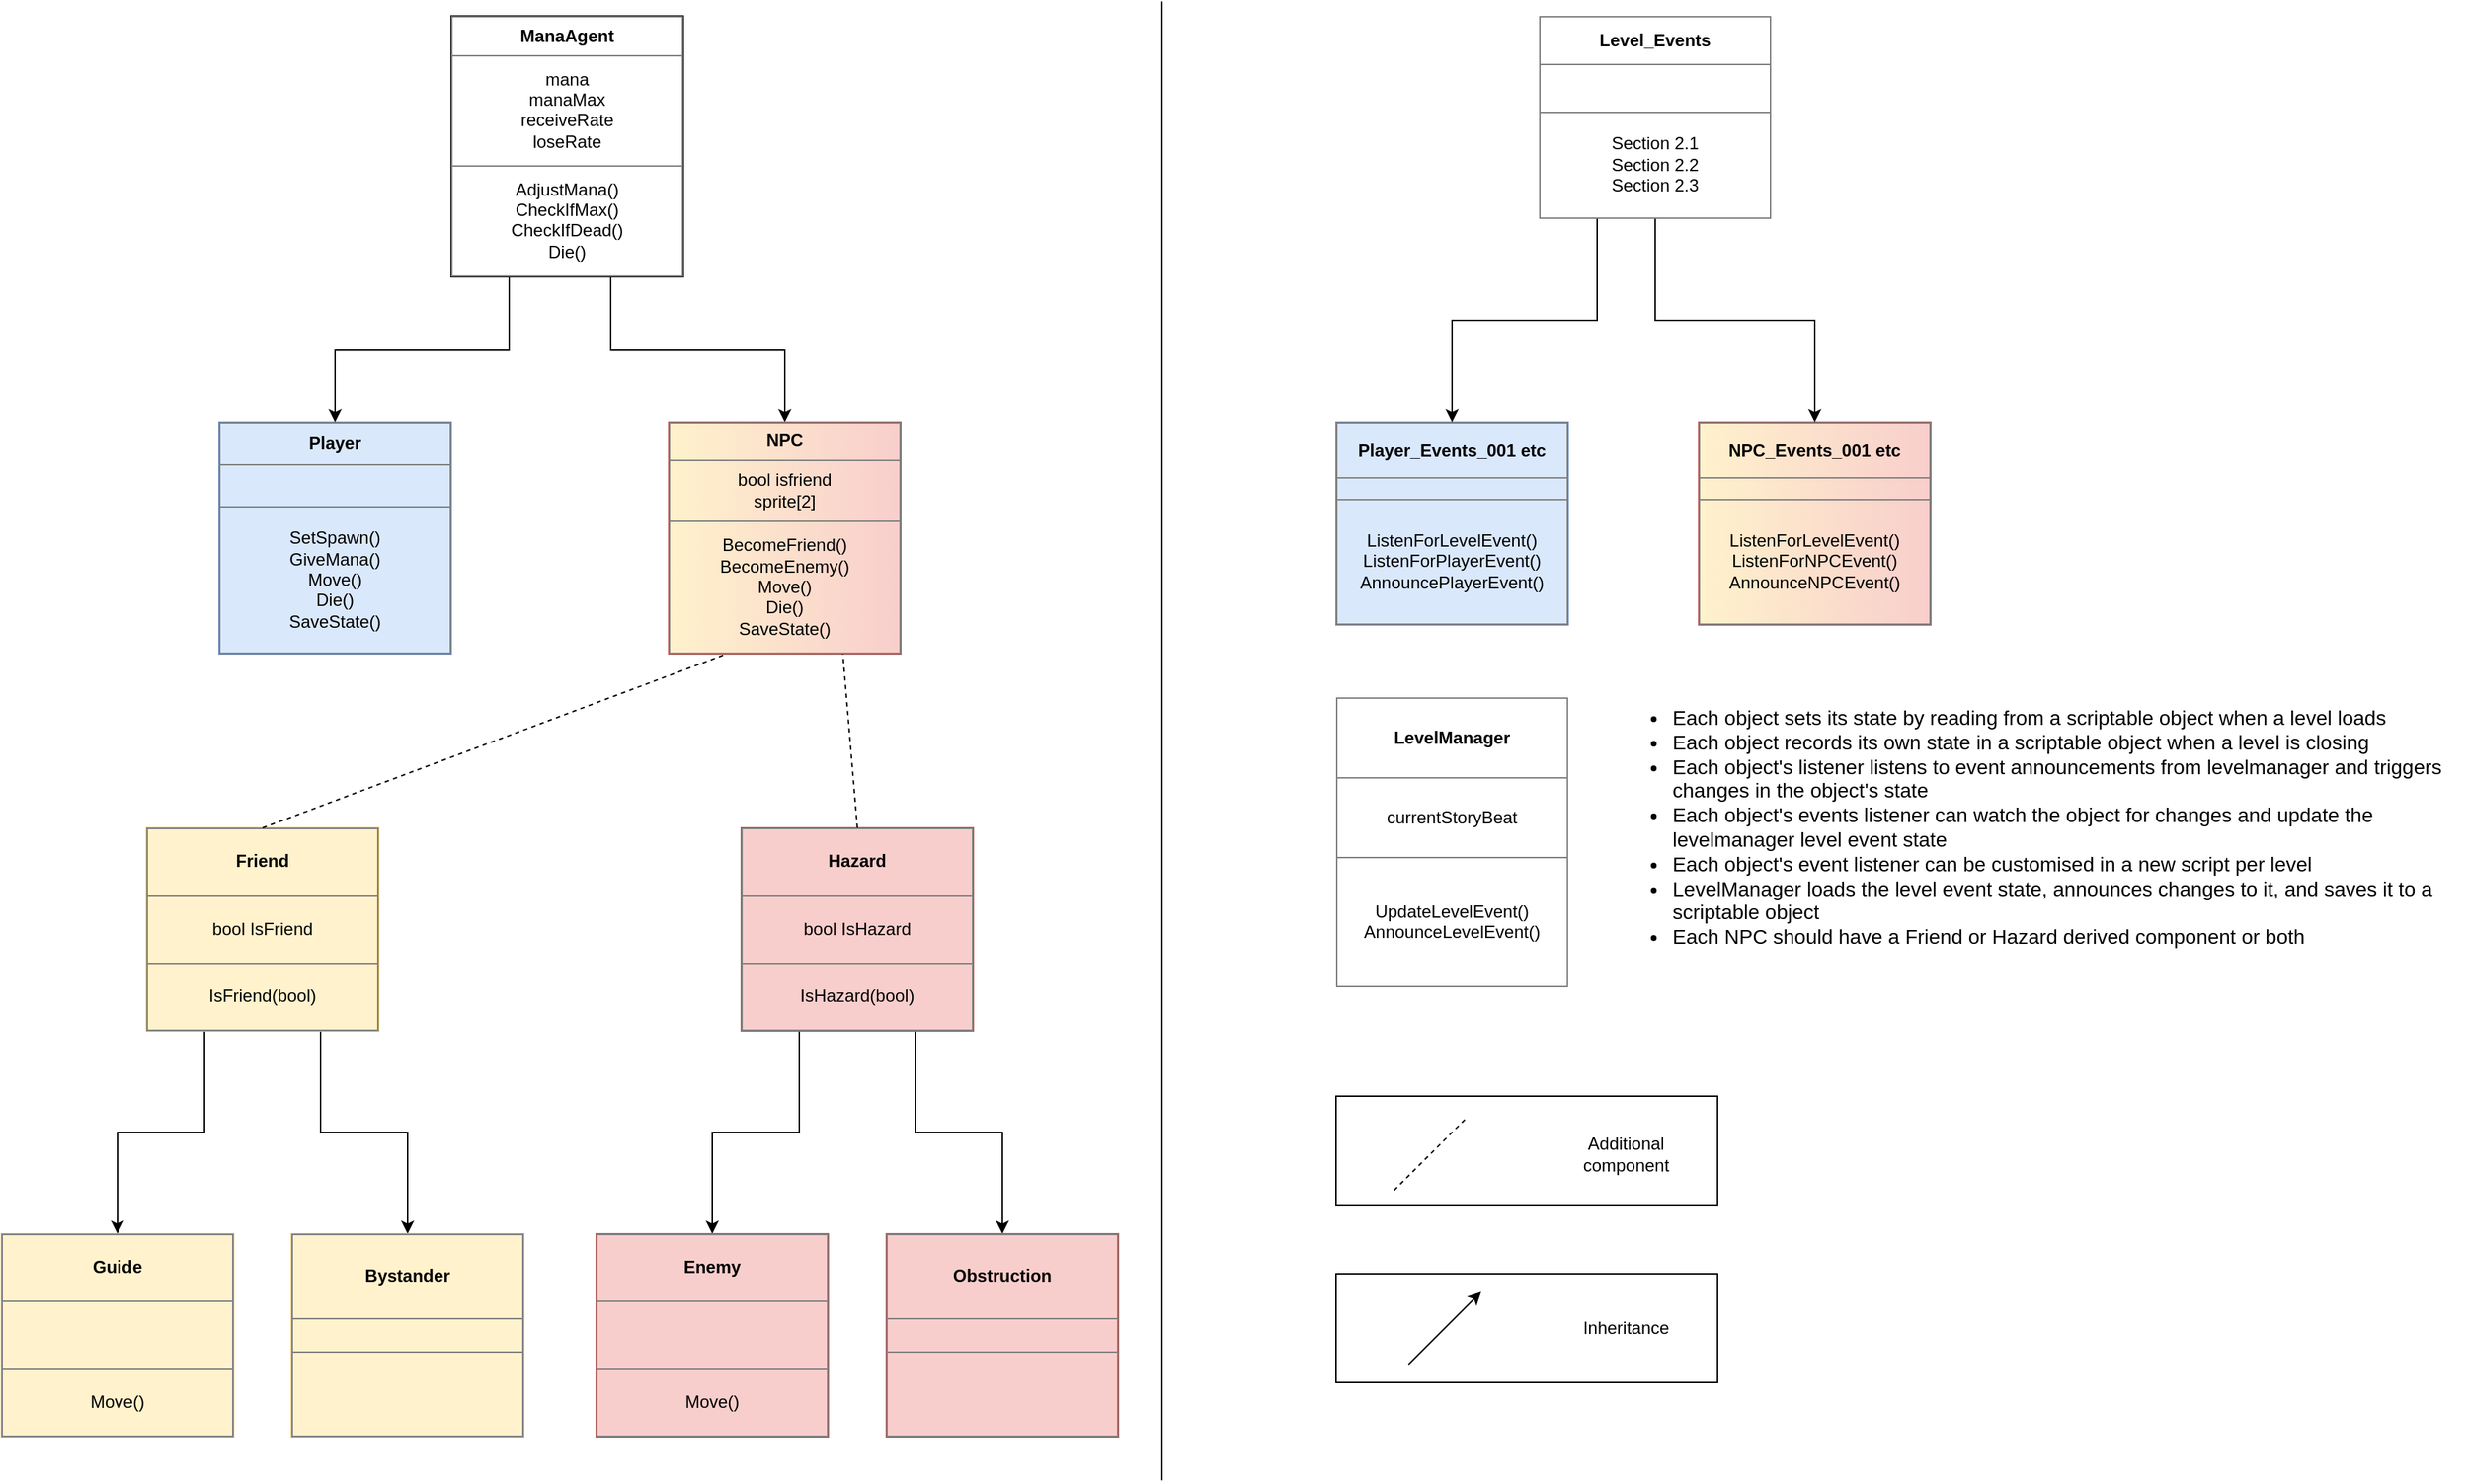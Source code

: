 <mxfile version="16.5.1" type="device"><diagram id="C5RBs43oDa-KdzZeNtuy" name="Page-1"><mxGraphModel dx="2760" dy="2807" grid="1" gridSize="10" guides="1" tooltips="1" connect="1" arrows="1" fold="1" page="1" pageScale="1" pageWidth="827" pageHeight="1169" math="0" shadow="0"><root><mxCell id="WIyWlLk6GJQsqaUBKTNV-0"/><mxCell id="WIyWlLk6GJQsqaUBKTNV-1" parent="WIyWlLk6GJQsqaUBKTNV-0"/><mxCell id="e1bQTVTde_CiJut2HvRM-0" value="" style="edgeStyle=orthogonalEdgeStyle;rounded=0;orthogonalLoop=1;jettySize=auto;html=1;" parent="WIyWlLk6GJQsqaUBKTNV-1" source="JJqGKtvAQQaqq_MDA1x1-11" target="JJqGKtvAQQaqq_MDA1x1-13" edge="1"><mxGeometry relative="1" as="geometry"><Array as="points"><mxPoint x="360" y="230"/><mxPoint x="480" y="230"/></Array></mxGeometry></mxCell><mxCell id="JJqGKtvAQQaqq_MDA1x1-11" value="&lt;table border=&quot;1&quot; width=&quot;100%&quot; cellpadding=&quot;4&quot; style=&quot;width: 100% ; height: 100% ; border-collapse: collapse&quot;&gt;&lt;tbody&gt;&lt;tr&gt;&lt;th align=&quot;center&quot;&gt;ManaAgent&lt;/th&gt;&lt;/tr&gt;&lt;tr&gt;&lt;td align=&quot;center&quot;&gt;mana&lt;br&gt;manaMax&lt;br&gt;receiveRate&lt;br&gt;loseRate&lt;/td&gt;&lt;/tr&gt;&lt;tr&gt;&lt;td align=&quot;center&quot;&gt;AdjustMana()&lt;br&gt;CheckIfMax()&lt;br&gt;CheckIfDead()&lt;br&gt;Die()&lt;/td&gt;&lt;/tr&gt;&lt;/tbody&gt;&lt;/table&gt;" style="text;html=1;strokeColor=default;fillColor=none;overflow=fill;" parent="WIyWlLk6GJQsqaUBKTNV-1" vertex="1"><mxGeometry x="250" width="160" height="180" as="geometry"/></mxCell><mxCell id="JJqGKtvAQQaqq_MDA1x1-12" value="&lt;table border=&quot;1&quot; width=&quot;100%&quot; cellpadding=&quot;4&quot; style=&quot;width: 100% ; height: 100% ; border-collapse: collapse&quot;&gt;&lt;tbody&gt;&lt;tr&gt;&lt;th align=&quot;center&quot;&gt;Player&lt;/th&gt;&lt;/tr&gt;&lt;tr&gt;&lt;td align=&quot;center&quot;&gt;&lt;br&gt;&lt;/td&gt;&lt;/tr&gt;&lt;tr&gt;&lt;td align=&quot;center&quot;&gt;SetSpawn()&lt;br&gt;GiveMana()&lt;br&gt;Move()&lt;br&gt;Die()&lt;br&gt;SaveState()&lt;/td&gt;&lt;/tr&gt;&lt;/tbody&gt;&lt;/table&gt;" style="text;html=1;strokeColor=#6c8ebf;fillColor=#dae8fc;overflow=fill;" parent="WIyWlLk6GJQsqaUBKTNV-1" vertex="1"><mxGeometry x="90" y="280" width="160" height="160" as="geometry"/></mxCell><mxCell id="JJqGKtvAQQaqq_MDA1x1-13" value="&lt;table border=&quot;1&quot; width=&quot;100%&quot; cellpadding=&quot;4&quot; style=&quot;width: 100% ; height: 100% ; border-collapse: collapse&quot;&gt;&lt;tbody&gt;&lt;tr&gt;&lt;th align=&quot;center&quot;&gt;NPC&lt;/th&gt;&lt;/tr&gt;&lt;tr&gt;&lt;td align=&quot;center&quot;&gt;bool isfriend&lt;br&gt;sprite[2]&lt;/td&gt;&lt;/tr&gt;&lt;tr&gt;&lt;td align=&quot;center&quot;&gt;BecomeFriend()&lt;br&gt;BecomeEnemy()&lt;br&gt;Move()&lt;br&gt;Die()&lt;br&gt;SaveState()&lt;br&gt;&lt;/td&gt;&lt;/tr&gt;&lt;/tbody&gt;&lt;/table&gt;" style="text;html=1;strokeColor=#b85450;fillColor=#f8cecc;overflow=fill;gradientColor=#fff2cc;gradientDirection=west;" parent="WIyWlLk6GJQsqaUBKTNV-1" vertex="1"><mxGeometry x="400" y="280" width="160" height="160" as="geometry"/></mxCell><mxCell id="JJqGKtvAQQaqq_MDA1x1-26" value="&lt;table border=&quot;1&quot; width=&quot;100%&quot; cellpadding=&quot;4&quot; style=&quot;width: 100% ; height: 100% ; border-collapse: collapse&quot;&gt;&lt;tbody&gt;&lt;tr&gt;&lt;th align=&quot;center&quot;&gt;LevelManager&lt;/th&gt;&lt;/tr&gt;&lt;tr&gt;&lt;td align=&quot;center&quot;&gt;currentStoryBeat&lt;/td&gt;&lt;/tr&gt;&lt;tr&gt;&lt;td align=&quot;center&quot;&gt;UpdateLevelEvent()&lt;br&gt;AnnounceLevelEvent()&lt;/td&gt;&lt;/tr&gt;&lt;/tbody&gt;&lt;/table&gt;" style="text;html=1;strokeColor=none;fillColor=none;overflow=fill;" parent="WIyWlLk6GJQsqaUBKTNV-1" vertex="1"><mxGeometry x="860" y="470" width="160" height="200" as="geometry"/></mxCell><mxCell id="V4jj6j15dvXGLBqiMgRI-0" value="&lt;table border=&quot;1&quot; width=&quot;100%&quot; cellpadding=&quot;4&quot; style=&quot;width: 100% ; height: 100% ; border-collapse: collapse&quot;&gt;&lt;tbody&gt;&lt;tr&gt;&lt;th align=&quot;center&quot;&gt;Player_Events_001 etc&lt;/th&gt;&lt;/tr&gt;&lt;tr&gt;&lt;td align=&quot;center&quot;&gt;&lt;/td&gt;&lt;/tr&gt;&lt;tr&gt;&lt;td align=&quot;center&quot;&gt;ListenForLevelEvent()&lt;br&gt;ListenForPlayerEvent()&lt;br&gt;AnnouncePlayerEvent()&lt;/td&gt;&lt;/tr&gt;&lt;/tbody&gt;&lt;/table&gt;" style="text;html=1;strokeColor=#6c8ebf;fillColor=#dae8fc;overflow=fill;" parent="WIyWlLk6GJQsqaUBKTNV-1" vertex="1"><mxGeometry x="860" y="280" width="160" height="140" as="geometry"/></mxCell><mxCell id="V4jj6j15dvXGLBqiMgRI-1" value="&lt;table border=&quot;1&quot; width=&quot;100%&quot; cellpadding=&quot;4&quot; style=&quot;width: 100% ; height: 100% ; border-collapse: collapse&quot;&gt;&lt;tbody&gt;&lt;tr&gt;&lt;th align=&quot;center&quot;&gt;NPC_Events_001 etc&lt;/th&gt;&lt;/tr&gt;&lt;tr&gt;&lt;td align=&quot;center&quot;&gt;&lt;/td&gt;&lt;/tr&gt;&lt;tr&gt;&lt;td align=&quot;center&quot;&gt;ListenForLevelEvent()&lt;br&gt;ListenForNPCEvent()&lt;br&gt;AnnounceNPCEvent()&lt;br&gt;&lt;/td&gt;&lt;/tr&gt;&lt;/tbody&gt;&lt;/table&gt;" style="text;html=1;strokeColor=#b85450;fillColor=#f8cecc;overflow=fill;gradientColor=#fff2cc;gradientDirection=west;" parent="WIyWlLk6GJQsqaUBKTNV-1" vertex="1"><mxGeometry x="1110" y="280" width="160" height="140" as="geometry"/></mxCell><mxCell id="V4jj6j15dvXGLBqiMgRI-5" value="&lt;ul style=&quot;font-size: 14px&quot;&gt;&lt;li style=&quot;font-size: 14px&quot;&gt;Each object sets its state by reading from a scriptable object when a level loads&lt;/li&gt;&lt;li style=&quot;font-size: 14px&quot;&gt;Each object records its own state in a scriptable object when a level is closing&lt;/li&gt;&lt;li style=&quot;font-size: 14px&quot;&gt;Each object's listener listens to event announcements from levelmanager and triggers changes in the object's state&lt;/li&gt;&lt;li&gt;Each object's events listener can watch the object for changes and update the levelmanager level event state&lt;/li&gt;&lt;li style=&quot;font-size: 14px&quot;&gt;&lt;span&gt;Each object's event listener can be customised in a new script per level&lt;/span&gt;&lt;br&gt;&lt;/li&gt;&lt;li style=&quot;font-size: 14px&quot;&gt;LevelManager loads the level event state, announces changes to it, and saves it to a scriptable object&lt;/li&gt;&lt;li style=&quot;font-size: 14px&quot;&gt;Each NPC should have a Friend or Hazard derived component or both&lt;/li&gt;&lt;/ul&gt;" style="text;html=1;strokeColor=none;fillColor=none;align=left;verticalAlign=top;whiteSpace=wrap;rounded=0;fontSize=14;" parent="WIyWlLk6GJQsqaUBKTNV-1" vertex="1"><mxGeometry x="1050" y="455" width="590" height="245" as="geometry"/></mxCell><mxCell id="V4jj6j15dvXGLBqiMgRI-6" value="" style="endArrow=none;html=1;rounded=0;" parent="WIyWlLk6GJQsqaUBKTNV-1" edge="1"><mxGeometry width="50" height="50" relative="1" as="geometry"><mxPoint x="740" y="-10" as="sourcePoint"/><mxPoint x="740" y="1010" as="targetPoint"/></mxGeometry></mxCell><mxCell id="e1bQTVTde_CiJut2HvRM-2" value="" style="edgeStyle=orthogonalEdgeStyle;rounded=0;orthogonalLoop=1;jettySize=auto;html=1;entryX=0.5;entryY=0;entryDx=0;entryDy=0;" parent="WIyWlLk6GJQsqaUBKTNV-1" target="JJqGKtvAQQaqq_MDA1x1-12" edge="1"><mxGeometry relative="1" as="geometry"><mxPoint x="290" y="180" as="sourcePoint"/><mxPoint x="290" y="280" as="targetPoint"/><Array as="points"><mxPoint x="290" y="230"/><mxPoint x="170" y="230"/></Array></mxGeometry></mxCell><mxCell id="e1bQTVTde_CiJut2HvRM-4" style="edgeStyle=orthogonalEdgeStyle;rounded=0;orthogonalLoop=1;jettySize=auto;html=1;exitX=0.5;exitY=1;exitDx=0;exitDy=0;entryX=0.5;entryY=0;entryDx=0;entryDy=0;" parent="WIyWlLk6GJQsqaUBKTNV-1" source="e1bQTVTde_CiJut2HvRM-3" target="V4jj6j15dvXGLBqiMgRI-1" edge="1"><mxGeometry relative="1" as="geometry"/></mxCell><mxCell id="e1bQTVTde_CiJut2HvRM-5" style="edgeStyle=orthogonalEdgeStyle;rounded=0;orthogonalLoop=1;jettySize=auto;html=1;exitX=0.25;exitY=1;exitDx=0;exitDy=0;entryX=0.5;entryY=0;entryDx=0;entryDy=0;" parent="WIyWlLk6GJQsqaUBKTNV-1" source="e1bQTVTde_CiJut2HvRM-3" target="V4jj6j15dvXGLBqiMgRI-0" edge="1"><mxGeometry relative="1" as="geometry"/></mxCell><mxCell id="e1bQTVTde_CiJut2HvRM-3" value="&lt;table border=&quot;1&quot; width=&quot;100%&quot; cellpadding=&quot;4&quot; style=&quot;width: 100% ; height: 100% ; border-collapse: collapse&quot;&gt;&lt;tbody&gt;&lt;tr&gt;&lt;th align=&quot;center&quot;&gt;&lt;b&gt;Level_Events&lt;/b&gt;&lt;/th&gt;&lt;/tr&gt;&lt;tr&gt;&lt;td align=&quot;center&quot;&gt;&lt;br&gt;&lt;/td&gt;&lt;/tr&gt;&lt;tr&gt;&lt;td align=&quot;center&quot;&gt;Section 2.1&lt;br&gt;Section 2.2&lt;br&gt;Section 2.3&lt;/td&gt;&lt;/tr&gt;&lt;/tbody&gt;&lt;/table&gt;" style="text;html=1;strokeColor=none;fillColor=none;overflow=fill;" parent="WIyWlLk6GJQsqaUBKTNV-1" vertex="1"><mxGeometry x="1000" width="160" height="140" as="geometry"/></mxCell><mxCell id="0u1ooYuGhQvfVJcM0j4L-2" value="" style="edgeStyle=orthogonalEdgeStyle;rounded=0;orthogonalLoop=1;jettySize=auto;html=1;" edge="1" parent="WIyWlLk6GJQsqaUBKTNV-1" source="0u1ooYuGhQvfVJcM0j4L-0" target="0u1ooYuGhQvfVJcM0j4L-1"><mxGeometry relative="1" as="geometry"><Array as="points"><mxPoint x="80" y="770"/><mxPoint x="20" y="770"/></Array></mxGeometry></mxCell><mxCell id="0u1ooYuGhQvfVJcM0j4L-4" value="" style="edgeStyle=orthogonalEdgeStyle;rounded=0;orthogonalLoop=1;jettySize=auto;html=1;" edge="1" parent="WIyWlLk6GJQsqaUBKTNV-1" source="0u1ooYuGhQvfVJcM0j4L-0" target="0u1ooYuGhQvfVJcM0j4L-3"><mxGeometry relative="1" as="geometry"><Array as="points"><mxPoint x="160" y="770"/><mxPoint x="220" y="770"/></Array></mxGeometry></mxCell><mxCell id="0u1ooYuGhQvfVJcM0j4L-0" value="&lt;table border=&quot;1&quot; width=&quot;100%&quot; cellpadding=&quot;4&quot; style=&quot;width: 100% ; height: 100% ; border-collapse: collapse&quot;&gt;&lt;tbody&gt;&lt;tr&gt;&lt;th align=&quot;center&quot;&gt;Friend&lt;/th&gt;&lt;/tr&gt;&lt;tr&gt;&lt;td align=&quot;center&quot;&gt;bool IsFriend&lt;/td&gt;&lt;/tr&gt;&lt;tr&gt;&lt;td align=&quot;center&quot;&gt;IsFriend(bool)&lt;/td&gt;&lt;/tr&gt;&lt;/tbody&gt;&lt;/table&gt;" style="text;html=1;strokeColor=#d6b656;fillColor=#fff2cc;overflow=fill;" vertex="1" parent="WIyWlLk6GJQsqaUBKTNV-1"><mxGeometry x="40" y="560" width="160" height="140" as="geometry"/></mxCell><mxCell id="0u1ooYuGhQvfVJcM0j4L-1" value="&lt;table border=&quot;1&quot; width=&quot;100%&quot; cellpadding=&quot;4&quot; style=&quot;width: 100% ; height: 100% ; border-collapse: collapse&quot;&gt;&lt;tbody&gt;&lt;tr&gt;&lt;th align=&quot;center&quot;&gt;Guide&lt;/th&gt;&lt;/tr&gt;&lt;tr&gt;&lt;td align=&quot;center&quot;&gt;&lt;br&gt;&lt;/td&gt;&lt;/tr&gt;&lt;tr&gt;&lt;td align=&quot;center&quot;&gt;Move()&lt;/td&gt;&lt;/tr&gt;&lt;/tbody&gt;&lt;/table&gt;" style="text;html=1;strokeColor=#d6b656;fillColor=#fff2cc;overflow=fill;" vertex="1" parent="WIyWlLk6GJQsqaUBKTNV-1"><mxGeometry x="-60" y="840" width="160" height="140" as="geometry"/></mxCell><mxCell id="0u1ooYuGhQvfVJcM0j4L-3" value="&lt;table border=&quot;1&quot; width=&quot;100%&quot; cellpadding=&quot;4&quot; style=&quot;width: 100% ; height: 100% ; border-collapse: collapse&quot;&gt;&lt;tbody&gt;&lt;tr&gt;&lt;th align=&quot;center&quot;&gt;Bystander&lt;/th&gt;&lt;/tr&gt;&lt;tr&gt;&lt;td align=&quot;center&quot;&gt;&lt;/td&gt;&lt;/tr&gt;&lt;tr&gt;&lt;td align=&quot;center&quot;&gt;&lt;br&gt;&lt;/td&gt;&lt;/tr&gt;&lt;/tbody&gt;&lt;/table&gt;" style="text;html=1;strokeColor=#d6b656;fillColor=#fff2cc;overflow=fill;" vertex="1" parent="WIyWlLk6GJQsqaUBKTNV-1"><mxGeometry x="140" y="840" width="160" height="140" as="geometry"/></mxCell><mxCell id="0u1ooYuGhQvfVJcM0j4L-5" value="" style="edgeStyle=orthogonalEdgeStyle;rounded=0;orthogonalLoop=1;jettySize=auto;html=1;" edge="1" parent="WIyWlLk6GJQsqaUBKTNV-1" source="0u1ooYuGhQvfVJcM0j4L-7" target="0u1ooYuGhQvfVJcM0j4L-8"><mxGeometry relative="1" as="geometry"><Array as="points"><mxPoint x="490" y="770"/><mxPoint x="430" y="770"/></Array></mxGeometry></mxCell><mxCell id="0u1ooYuGhQvfVJcM0j4L-6" value="" style="edgeStyle=orthogonalEdgeStyle;rounded=0;orthogonalLoop=1;jettySize=auto;html=1;" edge="1" parent="WIyWlLk6GJQsqaUBKTNV-1" source="0u1ooYuGhQvfVJcM0j4L-7" target="0u1ooYuGhQvfVJcM0j4L-9"><mxGeometry relative="1" as="geometry"><Array as="points"><mxPoint x="570" y="770"/><mxPoint x="630" y="770"/></Array></mxGeometry></mxCell><mxCell id="0u1ooYuGhQvfVJcM0j4L-7" value="&lt;table border=&quot;1&quot; width=&quot;100%&quot; cellpadding=&quot;4&quot; style=&quot;width: 100% ; height: 100% ; border-collapse: collapse&quot;&gt;&lt;tbody&gt;&lt;tr&gt;&lt;th align=&quot;center&quot;&gt;Hazard&lt;/th&gt;&lt;/tr&gt;&lt;tr&gt;&lt;td align=&quot;center&quot;&gt;bool IsHazard&lt;/td&gt;&lt;/tr&gt;&lt;tr&gt;&lt;td align=&quot;center&quot;&gt;IsHazard(bool)&lt;/td&gt;&lt;/tr&gt;&lt;/tbody&gt;&lt;/table&gt;" style="text;html=1;strokeColor=#b85450;fillColor=#f8cecc;overflow=fill;" vertex="1" parent="WIyWlLk6GJQsqaUBKTNV-1"><mxGeometry x="450" y="560" width="160" height="140" as="geometry"/></mxCell><mxCell id="0u1ooYuGhQvfVJcM0j4L-8" value="&lt;table border=&quot;1&quot; width=&quot;100%&quot; cellpadding=&quot;4&quot; style=&quot;width: 100% ; height: 100% ; border-collapse: collapse&quot;&gt;&lt;tbody&gt;&lt;tr&gt;&lt;th align=&quot;center&quot;&gt;Enemy&lt;/th&gt;&lt;/tr&gt;&lt;tr&gt;&lt;td align=&quot;center&quot;&gt;&lt;br&gt;&lt;/td&gt;&lt;/tr&gt;&lt;tr&gt;&lt;td align=&quot;center&quot;&gt;Move()&lt;/td&gt;&lt;/tr&gt;&lt;/tbody&gt;&lt;/table&gt;" style="text;html=1;strokeColor=#b85450;fillColor=#f8cecc;overflow=fill;" vertex="1" parent="WIyWlLk6GJQsqaUBKTNV-1"><mxGeometry x="350" y="840" width="160" height="140" as="geometry"/></mxCell><mxCell id="0u1ooYuGhQvfVJcM0j4L-9" value="&lt;table border=&quot;1&quot; width=&quot;100%&quot; cellpadding=&quot;4&quot; style=&quot;width: 100% ; height: 100% ; border-collapse: collapse&quot;&gt;&lt;tbody&gt;&lt;tr&gt;&lt;th align=&quot;center&quot;&gt;Obstruction&lt;/th&gt;&lt;/tr&gt;&lt;tr&gt;&lt;td align=&quot;center&quot;&gt;&lt;/td&gt;&lt;/tr&gt;&lt;tr&gt;&lt;td align=&quot;center&quot;&gt;&lt;br&gt;&lt;/td&gt;&lt;/tr&gt;&lt;/tbody&gt;&lt;/table&gt;" style="text;html=1;strokeColor=#b85450;fillColor=#f8cecc;overflow=fill;" vertex="1" parent="WIyWlLk6GJQsqaUBKTNV-1"><mxGeometry x="550" y="840" width="160" height="140" as="geometry"/></mxCell><mxCell id="0u1ooYuGhQvfVJcM0j4L-10" value="" style="endArrow=none;dashed=1;html=1;rounded=0;entryX=0.25;entryY=1;entryDx=0;entryDy=0;exitX=0.5;exitY=0;exitDx=0;exitDy=0;" edge="1" parent="WIyWlLk6GJQsqaUBKTNV-1" source="0u1ooYuGhQvfVJcM0j4L-0" target="JJqGKtvAQQaqq_MDA1x1-13"><mxGeometry width="50" height="50" relative="1" as="geometry"><mxPoint x="340" y="570" as="sourcePoint"/><mxPoint x="390" y="520" as="targetPoint"/></mxGeometry></mxCell><mxCell id="0u1ooYuGhQvfVJcM0j4L-11" value="" style="endArrow=none;dashed=1;html=1;rounded=0;entryX=0.75;entryY=1;entryDx=0;entryDy=0;exitX=0.5;exitY=0;exitDx=0;exitDy=0;" edge="1" parent="WIyWlLk6GJQsqaUBKTNV-1" source="0u1ooYuGhQvfVJcM0j4L-7" target="JJqGKtvAQQaqq_MDA1x1-13"><mxGeometry width="50" height="50" relative="1" as="geometry"><mxPoint x="130" y="570" as="sourcePoint"/><mxPoint x="450" y="450" as="targetPoint"/></mxGeometry></mxCell><mxCell id="0u1ooYuGhQvfVJcM0j4L-12" value="" style="endArrow=none;dashed=1;html=1;rounded=0;" edge="1" parent="WIyWlLk6GJQsqaUBKTNV-1"><mxGeometry width="50" height="50" relative="1" as="geometry"><mxPoint x="900" y="810" as="sourcePoint"/><mxPoint x="950" y="760" as="targetPoint"/></mxGeometry></mxCell><mxCell id="0u1ooYuGhQvfVJcM0j4L-13" value="" style="endArrow=classic;html=1;rounded=0;" edge="1" parent="WIyWlLk6GJQsqaUBKTNV-1"><mxGeometry width="50" height="50" relative="1" as="geometry"><mxPoint x="910" y="930" as="sourcePoint"/><mxPoint x="960" y="880" as="targetPoint"/></mxGeometry></mxCell><mxCell id="0u1ooYuGhQvfVJcM0j4L-15" value="Inheritance" style="text;html=1;strokeColor=none;fillColor=none;align=center;verticalAlign=middle;whiteSpace=wrap;rounded=0;" vertex="1" parent="WIyWlLk6GJQsqaUBKTNV-1"><mxGeometry x="1030" y="890" width="60" height="30" as="geometry"/></mxCell><mxCell id="0u1ooYuGhQvfVJcM0j4L-16" value="Additional component" style="text;html=1;strokeColor=none;fillColor=none;align=center;verticalAlign=middle;whiteSpace=wrap;rounded=0;" vertex="1" parent="WIyWlLk6GJQsqaUBKTNV-1"><mxGeometry x="1030" y="770" width="60" height="30" as="geometry"/></mxCell><mxCell id="0u1ooYuGhQvfVJcM0j4L-18" value="" style="rounded=0;whiteSpace=wrap;html=1;fillColor=none;" vertex="1" parent="WIyWlLk6GJQsqaUBKTNV-1"><mxGeometry x="860" y="745" width="263" height="75" as="geometry"/></mxCell><mxCell id="0u1ooYuGhQvfVJcM0j4L-19" value="" style="rounded=0;whiteSpace=wrap;html=1;fillColor=none;" vertex="1" parent="WIyWlLk6GJQsqaUBKTNV-1"><mxGeometry x="860" y="867.5" width="263" height="75" as="geometry"/></mxCell></root></mxGraphModel></diagram></mxfile>